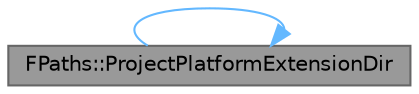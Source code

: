 digraph "FPaths::ProjectPlatformExtensionDir"
{
 // INTERACTIVE_SVG=YES
 // LATEX_PDF_SIZE
  bgcolor="transparent";
  edge [fontname=Helvetica,fontsize=10,labelfontname=Helvetica,labelfontsize=10];
  node [fontname=Helvetica,fontsize=10,shape=box,height=0.2,width=0.4];
  rankdir="RL";
  Node1 [id="Node000001",label="FPaths::ProjectPlatformExtensionDir",height=0.2,width=0.4,color="gray40", fillcolor="grey60", style="filled", fontcolor="black",tooltip="Returns the directory where the project's platform extensions resides for the given platform."];
  Node1 -> Node1 [id="edge1_Node000001_Node000001",dir="back",color="steelblue1",style="solid",tooltip=" "];
}
